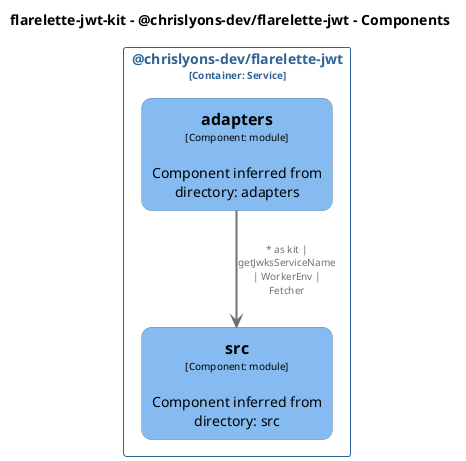 @startuml
set separator none
title flarelette-jwt-kit - @chrislyons-dev/flarelette-jwt - Components

top to bottom direction
skinparam ranksep 60
skinparam nodesep 30

skinparam {
  arrowFontSize 10
  defaultTextAlignment center
  wrapWidth 200
  maxMessageSize 100
  defaultFontName "Arial"
}

hide stereotype

skinparam rectangle<<flarelettejwtkit.chrislyonsdevflarelettejwt.adapters>> {
  BackgroundColor #85bbf0
  FontColor #000000
  BorderColor #5d82a8
  roundCorner 20
  shadowing false
}
skinparam rectangle<<flarelettejwtkit.chrislyonsdevflarelettejwt.src>> {
  BackgroundColor #85bbf0
  FontColor #000000
  BorderColor #5d82a8
  roundCorner 20
  shadowing false
}
skinparam rectangle<<flarelettejwtkit.chrislyonsdevflarelettejwt>> {
  BorderColor #2e6295
  FontColor #2e6295
  shadowing false
}

rectangle "@chrislyons-dev/flarelette-jwt\n<size:10>[Container: Service]</size>" <<flarelettejwtkit.chrislyonsdevflarelettejwt>> {
  rectangle "==src\n<size:10>[Component: module]</size>\n\nComponent inferred from directory: src" <<flarelettejwtkit.chrislyonsdevflarelettejwt.src>> as flarelettejwtkit.chrislyonsdevflarelettejwt.src
  rectangle "==adapters\n<size:10>[Component: module]</size>\n\nComponent inferred from directory: adapters" <<flarelettejwtkit.chrislyonsdevflarelettejwt.adapters>> as flarelettejwtkit.chrislyonsdevflarelettejwt.adapters
}

flarelettejwtkit.chrislyonsdevflarelettejwt.adapters -[#707070,thickness=2]-> flarelettejwtkit.chrislyonsdevflarelettejwt.src : "<color:#707070>* as kit | getJwksServiceName | WorkerEnv | Fetcher"
@enduml